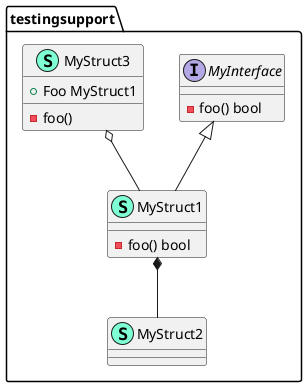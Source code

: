 @startuml
namespace testingsupport {
    interface MyInterface  {
        - foo() bool

    }
    class MyStruct1 << (S,Aquamarine) >> {
        - foo() bool

    }
    class MyStruct2 << (S,Aquamarine) >> {
    }
    class MyStruct3 << (S,Aquamarine) >> {
        - foo() 

        + Foo MyStruct1

    }
}
testingsupport.MyStruct1 *-- testingsupport.MyStruct2

testingsupport.MyInterface <|-- testingsupport.MyStruct1

testingsupport.MyStruct3 o-- testingsupport.MyStruct1

@enduml